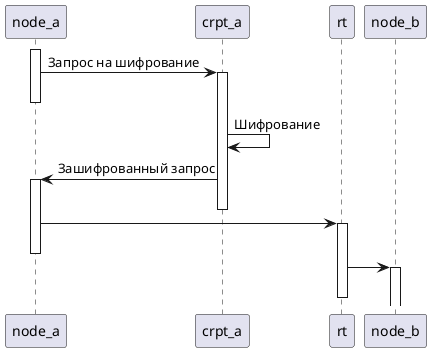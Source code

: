 @startuml

activate node_a
node_a -> crpt_a++: Запрос на шифрование
deactivate node_a
crpt_a -> crpt_a: Шифрование
crpt_a -> node_a++: Зашифрованный запрос
deactivate crpt_a
node_a -> rt++
deactivate node_a
rt -> node_b++
deactivate rt

@enduml
